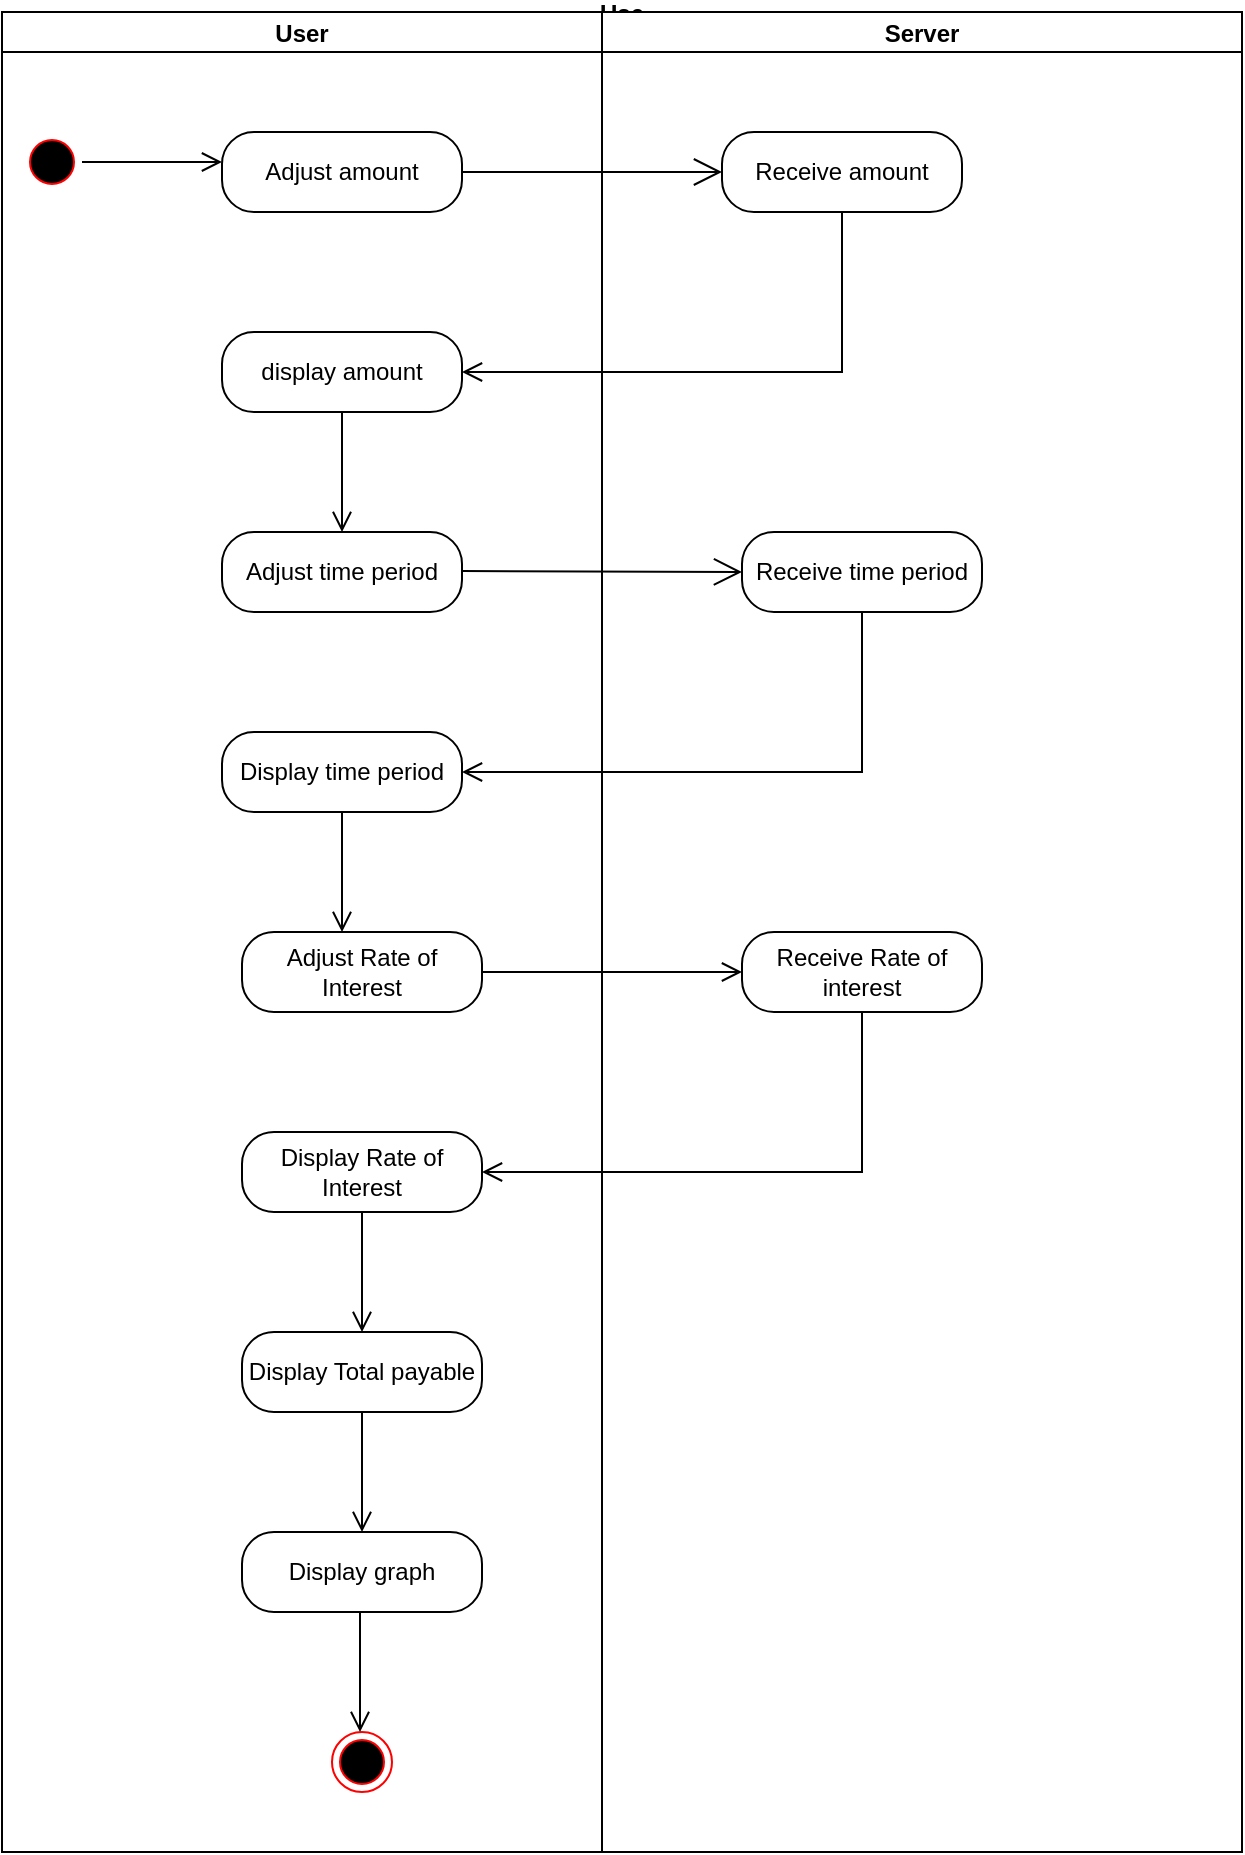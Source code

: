 <mxfile version="15.4.1" type="device"><diagram id="pvFiBXMJAOIfEyJXB0Fi" name="Page-4"><mxGraphModel dx="1186" dy="668" grid="1" gridSize="10" guides="1" tooltips="1" connect="1" arrows="1" fold="1" page="1" pageScale="1" pageWidth="850" pageHeight="1100" math="0" shadow="0"><root><mxCell id="adVRbgNb2RW3t3-WJENH-0"/><mxCell id="adVRbgNb2RW3t3-WJENH-1" parent="adVRbgNb2RW3t3-WJENH-0"/><mxCell id="adVRbgNb2RW3t3-WJENH-2" value="" style="edgeStyle=orthogonalEdgeStyle;html=1;verticalAlign=bottom;endArrow=open;endSize=8;strokeColor=default;rounded=0;" parent="adVRbgNb2RW3t3-WJENH-1" edge="1"><mxGeometry relative="1" as="geometry"><mxPoint x="150" y="95" as="targetPoint"/><mxPoint x="80" y="95" as="sourcePoint"/></mxGeometry></mxCell><mxCell id="adVRbgNb2RW3t3-WJENH-3" value="Adjust amount" style="rounded=1;whiteSpace=wrap;html=1;arcSize=40;fontColor=#000000;fillColor=default;strokeColor=default;" parent="adVRbgNb2RW3t3-WJENH-1" vertex="1"><mxGeometry x="150" y="80" width="120" height="40" as="geometry"/></mxCell><mxCell id="adVRbgNb2RW3t3-WJENH-4" value="display amount" style="rounded=1;whiteSpace=wrap;html=1;arcSize=40;fontColor=#000000;fillColor=default;strokeColor=default;" parent="adVRbgNb2RW3t3-WJENH-1" vertex="1"><mxGeometry x="150" y="180" width="120" height="40" as="geometry"/></mxCell><mxCell id="adVRbgNb2RW3t3-WJENH-5" value="" style="edgeStyle=orthogonalEdgeStyle;html=1;verticalAlign=bottom;endArrow=open;endSize=8;strokeColor=default;rounded=0;" parent="adVRbgNb2RW3t3-WJENH-1" source="adVRbgNb2RW3t3-WJENH-4" edge="1"><mxGeometry relative="1" as="geometry"><mxPoint x="210" y="280" as="targetPoint"/></mxGeometry></mxCell><mxCell id="adVRbgNb2RW3t3-WJENH-6" value="Adjust time period" style="rounded=1;whiteSpace=wrap;html=1;arcSize=40;fontColor=#000000;fillColor=default;strokeColor=default;" parent="adVRbgNb2RW3t3-WJENH-1" vertex="1"><mxGeometry x="150" y="280" width="120" height="40" as="geometry"/></mxCell><mxCell id="adVRbgNb2RW3t3-WJENH-7" value="" style="edgeStyle=orthogonalEdgeStyle;html=1;verticalAlign=bottom;endArrow=open;endSize=8;strokeColor=default;rounded=0;entryX=1;entryY=0.5;entryDx=0;entryDy=0;exitX=0.392;exitY=1;exitDx=0;exitDy=0;exitPerimeter=0;" parent="adVRbgNb2RW3t3-WJENH-1" source="adVRbgNb2RW3t3-WJENH-30" target="adVRbgNb2RW3t3-WJENH-8" edge="1"><mxGeometry relative="1" as="geometry"><mxPoint x="210" y="380" as="targetPoint"/><mxPoint x="450" y="390" as="sourcePoint"/><Array as="points"><mxPoint x="470" y="320"/><mxPoint x="470" y="400"/></Array></mxGeometry></mxCell><mxCell id="adVRbgNb2RW3t3-WJENH-8" value="Display time period" style="rounded=1;whiteSpace=wrap;html=1;arcSize=40;fontColor=#000000;fillColor=default;strokeColor=default;" parent="adVRbgNb2RW3t3-WJENH-1" vertex="1"><mxGeometry x="150" y="380" width="120" height="40" as="geometry"/></mxCell><mxCell id="adVRbgNb2RW3t3-WJENH-9" value="" style="edgeStyle=orthogonalEdgeStyle;html=1;verticalAlign=bottom;endArrow=open;endSize=8;strokeColor=default;rounded=0;" parent="adVRbgNb2RW3t3-WJENH-1" source="adVRbgNb2RW3t3-WJENH-8" edge="1"><mxGeometry relative="1" as="geometry"><mxPoint x="210" y="480" as="targetPoint"/></mxGeometry></mxCell><mxCell id="adVRbgNb2RW3t3-WJENH-10" value="Adjust Rate of Interest" style="rounded=1;whiteSpace=wrap;html=1;arcSize=40;fontColor=#000000;fillColor=default;strokeColor=default;" parent="adVRbgNb2RW3t3-WJENH-1" vertex="1"><mxGeometry x="160" y="480" width="120" height="40" as="geometry"/></mxCell><mxCell id="adVRbgNb2RW3t3-WJENH-11" value="" style="edgeStyle=orthogonalEdgeStyle;html=1;verticalAlign=bottom;endArrow=open;endSize=8;strokeColor=default;rounded=0;entryX=0;entryY=0.5;entryDx=0;entryDy=0;" parent="adVRbgNb2RW3t3-WJENH-1" source="adVRbgNb2RW3t3-WJENH-10" target="adVRbgNb2RW3t3-WJENH-32" edge="1"><mxGeometry relative="1" as="geometry"><mxPoint x="220" y="580" as="targetPoint"/></mxGeometry></mxCell><mxCell id="adVRbgNb2RW3t3-WJENH-12" value="Display Rate of Interest" style="rounded=1;whiteSpace=wrap;html=1;arcSize=40;fontColor=#000000;fillColor=default;strokeColor=default;" parent="adVRbgNb2RW3t3-WJENH-1" vertex="1"><mxGeometry x="160" y="580" width="120" height="40" as="geometry"/></mxCell><mxCell id="adVRbgNb2RW3t3-WJENH-13" value="" style="edgeStyle=orthogonalEdgeStyle;html=1;verticalAlign=bottom;endArrow=open;endSize=8;strokeColor=default;rounded=0;" parent="adVRbgNb2RW3t3-WJENH-1" source="adVRbgNb2RW3t3-WJENH-12" edge="1"><mxGeometry relative="1" as="geometry"><mxPoint x="220" y="680" as="targetPoint"/></mxGeometry></mxCell><mxCell id="adVRbgNb2RW3t3-WJENH-28" value="Receive amount" style="rounded=1;whiteSpace=wrap;html=1;arcSize=40;fontColor=#000000;fillColor=default;strokeColor=default;" parent="adVRbgNb2RW3t3-WJENH-1" vertex="1"><mxGeometry x="400" y="80" width="120" height="40" as="geometry"/></mxCell><mxCell id="adVRbgNb2RW3t3-WJENH-29" value="" style="edgeStyle=orthogonalEdgeStyle;html=1;verticalAlign=bottom;endArrow=open;endSize=8;strokeColor=default;rounded=0;entryX=1;entryY=0.5;entryDx=0;entryDy=0;" parent="adVRbgNb2RW3t3-WJENH-1" source="adVRbgNb2RW3t3-WJENH-28" target="adVRbgNb2RW3t3-WJENH-4" edge="1"><mxGeometry relative="1" as="geometry"><mxPoint x="300" y="200" as="targetPoint"/><Array as="points"><mxPoint x="460" y="200"/></Array></mxGeometry></mxCell><mxCell id="adVRbgNb2RW3t3-WJENH-30" value="Receive time period" style="rounded=1;whiteSpace=wrap;html=1;arcSize=40;fontColor=#000000;fillColor=default;strokeColor=default;" parent="adVRbgNb2RW3t3-WJENH-1" vertex="1"><mxGeometry x="410" y="280" width="120" height="40" as="geometry"/></mxCell><mxCell id="adVRbgNb2RW3t3-WJENH-31" value="" style="endArrow=open;endFill=1;endSize=12;html=1;rounded=0;strokeColor=default;edgeStyle=orthogonalEdgeStyle;entryX=0;entryY=0.5;entryDx=0;entryDy=0;" parent="adVRbgNb2RW3t3-WJENH-1" target="adVRbgNb2RW3t3-WJENH-30" edge="1"><mxGeometry width="160" relative="1" as="geometry"><mxPoint x="270" y="299.5" as="sourcePoint"/><mxPoint x="430" y="299.5" as="targetPoint"/></mxGeometry></mxCell><mxCell id="adVRbgNb2RW3t3-WJENH-32" value="Receive Rate of interest" style="rounded=1;whiteSpace=wrap;html=1;arcSize=40;fontColor=#000000;fillColor=default;strokeColor=default;" parent="adVRbgNb2RW3t3-WJENH-1" vertex="1"><mxGeometry x="410" y="480" width="120" height="40" as="geometry"/></mxCell><mxCell id="adVRbgNb2RW3t3-WJENH-33" value="" style="edgeStyle=orthogonalEdgeStyle;html=1;verticalAlign=bottom;endArrow=open;endSize=8;strokeColor=default;rounded=0;entryX=1;entryY=0.5;entryDx=0;entryDy=0;" parent="adVRbgNb2RW3t3-WJENH-1" source="adVRbgNb2RW3t3-WJENH-32" target="adVRbgNb2RW3t3-WJENH-12" edge="1"><mxGeometry relative="1" as="geometry"><mxPoint x="470" y="590" as="targetPoint"/><Array as="points"><mxPoint x="470" y="600"/></Array></mxGeometry></mxCell><mxCell id="adVRbgNb2RW3t3-WJENH-38" value="" style="ellipse;html=1;shape=startState;fillColor=#000000;strokeColor=#ff0000;" parent="adVRbgNb2RW3t3-WJENH-1" vertex="1"><mxGeometry x="50" y="80" width="30" height="30" as="geometry"/></mxCell><mxCell id="adVRbgNb2RW3t3-WJENH-39" value="Use" style="swimlane;childLayout=stackLayout;resizeParent=1;resizeParentMax=0;startSize=0;strokeColor=default;fillColor=default;" parent="adVRbgNb2RW3t3-WJENH-1" vertex="1"><mxGeometry x="40" y="20" width="620" height="920" as="geometry"/></mxCell><mxCell id="adVRbgNb2RW3t3-WJENH-40" value="User" style="swimlane;startSize=20;strokeColor=default;fillColor=default;" parent="adVRbgNb2RW3t3-WJENH-39" vertex="1"><mxGeometry width="300" height="920" as="geometry"/></mxCell><mxCell id="adVRbgNb2RW3t3-WJENH-43" value="" style="endArrow=open;endFill=1;endSize=12;html=1;rounded=0;strokeColor=default;edgeStyle=orthogonalEdgeStyle;" parent="adVRbgNb2RW3t3-WJENH-40" edge="1"><mxGeometry width="160" relative="1" as="geometry"><mxPoint x="230" y="80" as="sourcePoint"/><mxPoint x="360" y="80" as="targetPoint"/></mxGeometry></mxCell><mxCell id="adVRbgNb2RW3t3-WJENH-18" value="Display Total payable" style="rounded=1;whiteSpace=wrap;html=1;arcSize=40;fontColor=#000000;fillColor=default;strokeColor=default;" parent="adVRbgNb2RW3t3-WJENH-40" vertex="1"><mxGeometry x="120" y="660" width="120" height="40" as="geometry"/></mxCell><mxCell id="adVRbgNb2RW3t3-WJENH-19" value="" style="edgeStyle=orthogonalEdgeStyle;html=1;verticalAlign=bottom;endArrow=open;endSize=8;strokeColor=default;rounded=0;" parent="adVRbgNb2RW3t3-WJENH-40" source="adVRbgNb2RW3t3-WJENH-18" edge="1"><mxGeometry relative="1" as="geometry"><mxPoint x="180" y="760" as="targetPoint"/></mxGeometry></mxCell><mxCell id="adVRbgNb2RW3t3-WJENH-23" value="Display graph" style="rounded=1;whiteSpace=wrap;html=1;arcSize=40;fontColor=#000000;fillColor=default;strokeColor=default;" parent="adVRbgNb2RW3t3-WJENH-40" vertex="1"><mxGeometry x="120" y="760" width="120" height="40" as="geometry"/></mxCell><mxCell id="adVRbgNb2RW3t3-WJENH-46" value="" style="ellipse;html=1;shape=endState;fillColor=#000000;strokeColor=#ff0000;" parent="adVRbgNb2RW3t3-WJENH-40" vertex="1"><mxGeometry x="165" y="860" width="30" height="30" as="geometry"/></mxCell><mxCell id="adVRbgNb2RW3t3-WJENH-47" value="" style="edgeStyle=orthogonalEdgeStyle;html=1;verticalAlign=bottom;endArrow=open;endSize=8;strokeColor=default;rounded=0;" parent="adVRbgNb2RW3t3-WJENH-40" edge="1"><mxGeometry relative="1" as="geometry"><mxPoint x="179" y="860" as="targetPoint"/><mxPoint x="179" y="800" as="sourcePoint"/></mxGeometry></mxCell><mxCell id="adVRbgNb2RW3t3-WJENH-41" value="Server" style="swimlane;startSize=20;strokeColor=default;fillColor=default;" parent="adVRbgNb2RW3t3-WJENH-39" vertex="1"><mxGeometry x="300" width="320" height="920" as="geometry"/></mxCell><mxCell id="adVRbgNb2RW3t3-WJENH-42" value="" style="swimlane;startSize=20;strokeColor=default;fillColor=default;" parent="adVRbgNb2RW3t3-WJENH-39" vertex="1"><mxGeometry x="620" height="920" as="geometry"/></mxCell></root></mxGraphModel></diagram></mxfile>